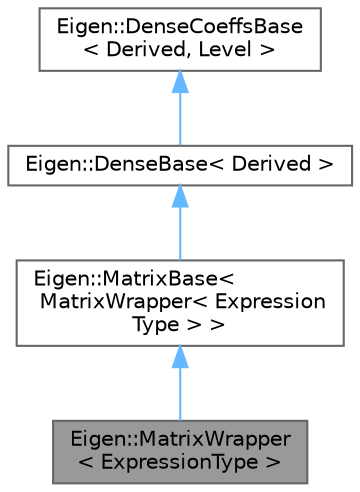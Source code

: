 digraph "Eigen::MatrixWrapper&lt; ExpressionType &gt;"
{
 // LATEX_PDF_SIZE
  bgcolor="transparent";
  edge [fontname=Helvetica,fontsize=10,labelfontname=Helvetica,labelfontsize=10];
  node [fontname=Helvetica,fontsize=10,shape=box,height=0.2,width=0.4];
  Node1 [id="Node000001",label="Eigen::MatrixWrapper\l\< ExpressionType \>",height=0.2,width=0.4,color="gray40", fillcolor="grey60", style="filled", fontcolor="black",tooltip="Expression of an array as a mathematical vector or matrix"];
  Node2 -> Node1 [id="edge1_Node000001_Node000002",dir="back",color="steelblue1",style="solid",tooltip=" "];
  Node2 [id="Node000002",label="Eigen::MatrixBase\<\l MatrixWrapper\< Expression\lType \> \>",height=0.2,width=0.4,color="gray40", fillcolor="white", style="filled",URL="$class_eigen_1_1_matrix_base.html",tooltip=" "];
  Node3 -> Node2 [id="edge2_Node000002_Node000003",dir="back",color="steelblue1",style="solid",tooltip=" "];
  Node3 [id="Node000003",label="Eigen::DenseBase\< Derived \>",height=0.2,width=0.4,color="gray40", fillcolor="white", style="filled",URL="$class_eigen_1_1_dense_base.html",tooltip="Base class for all dense matrices, vectors, and arrays"];
  Node4 -> Node3 [id="edge3_Node000003_Node000004",dir="back",color="steelblue1",style="solid",tooltip=" "];
  Node4 [id="Node000004",label="Eigen::DenseCoeffsBase\l\< Derived, Level \>",height=0.2,width=0.4,color="gray40", fillcolor="white", style="filled",URL="$class_eigen_1_1_dense_coeffs_base.html",tooltip=" "];
}
